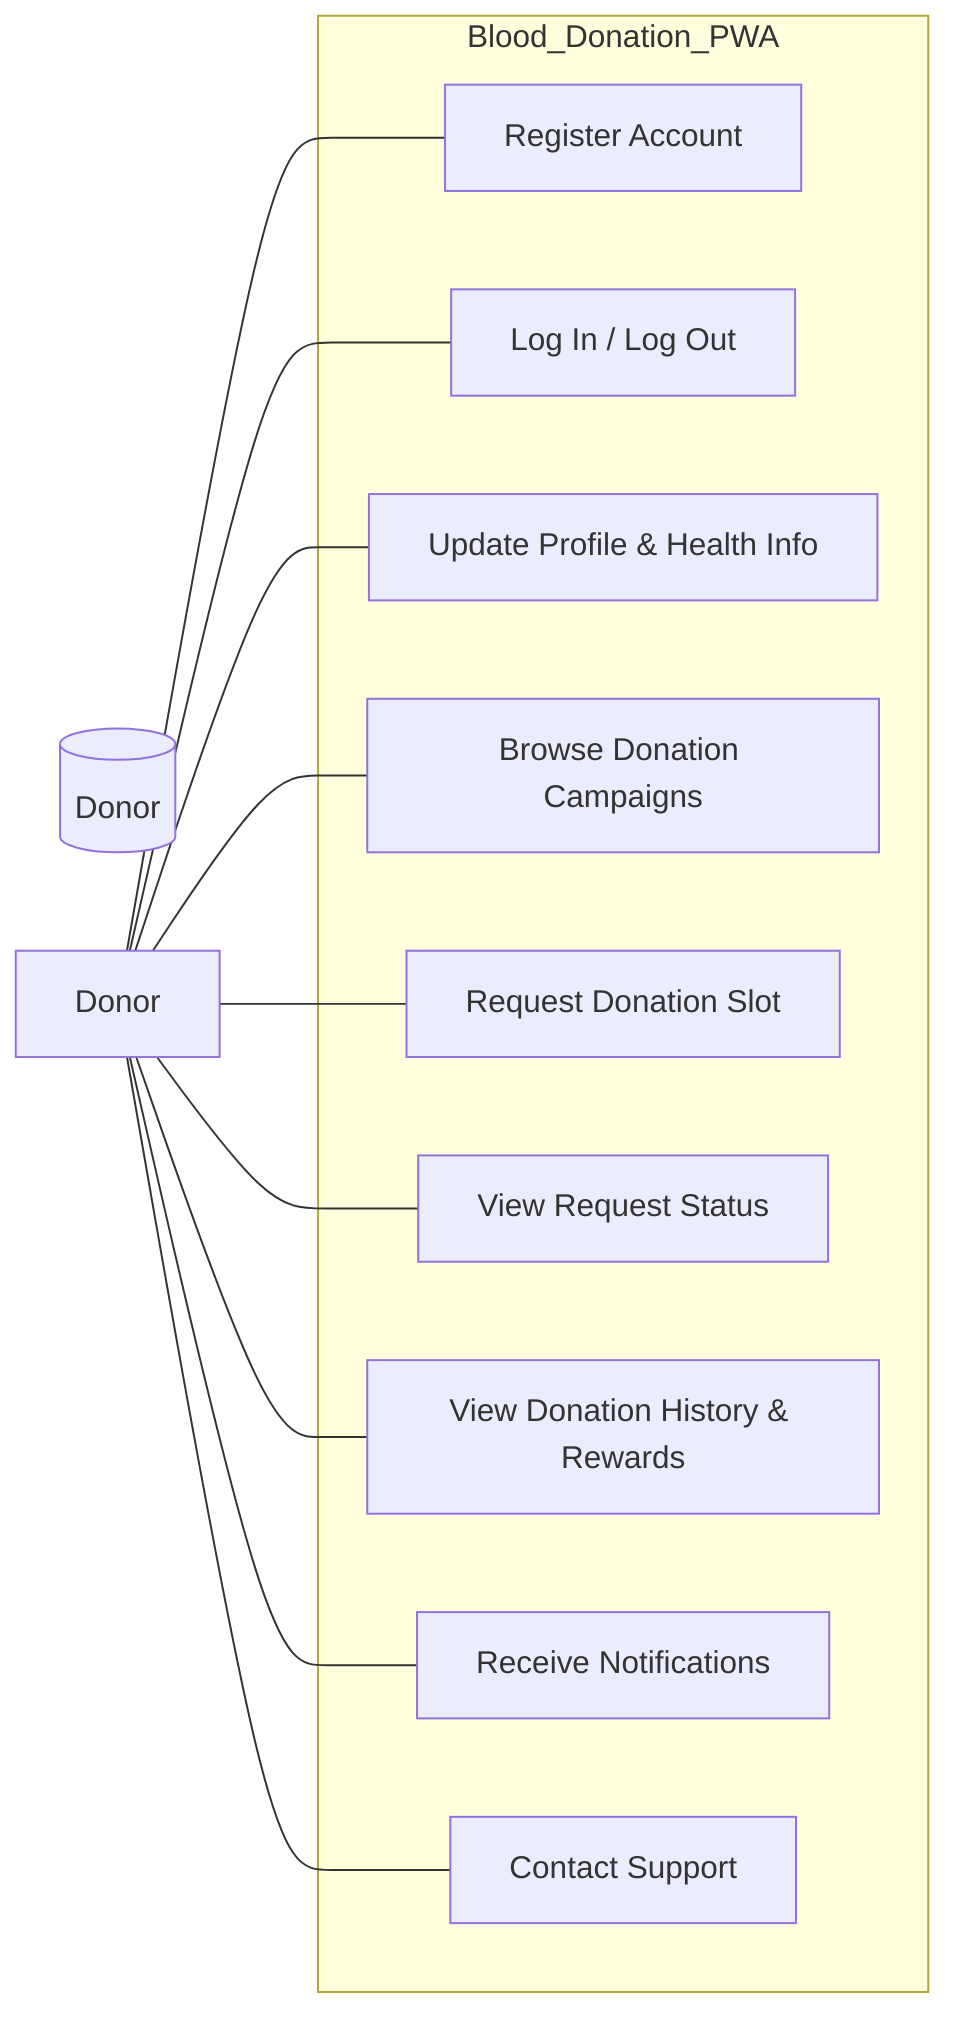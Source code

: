 flowchart LR
    actor[(Donor)]

    subgraph Blood_Donation_PWA
      UC_Register[Register Account]
      UC_Login[Log In / Log Out]
      UC_UpdateProfile[Update Profile & Health Info]
      UC_BrowseCampaigns[Browse Donation Campaigns]
      UC_RequestSlot[Request Donation Slot]
      UC_ViewStatus[View Request Status]
      UC_ViewHistory[View Donation History & Rewards]
      UC_GetNotified[Receive Notifications]
      UC_AskSupport[Contact Support]
    end

    Donor --- UC_Register
    Donor --- UC_Login
    Donor --- UC_UpdateProfile
    Donor --- UC_BrowseCampaigns
    Donor --- UC_RequestSlot
    Donor --- UC_ViewStatus
    Donor --- UC_ViewHistory
    Donor --- UC_GetNotified
    Donor --- UC_AskSupport